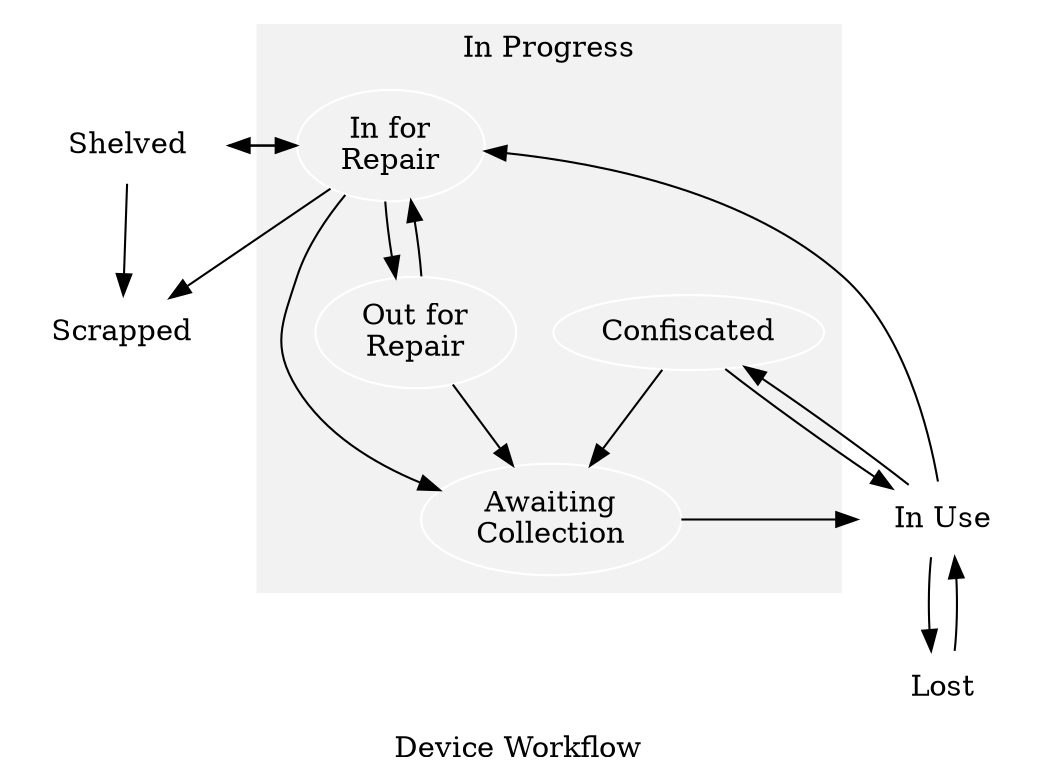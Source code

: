 digraph G {
	graph [overlap=false];
	label="Device Workflow";
	node [color=white];

	shelf [label="Shelved"];
	lost [label="Lost"];
	use [label="In Use"];
	scrap [label="Scrapped"];


	subgraph cluster0 {
		style=filled;
		color=grey95
		ac [label="Awaiting\nCollection"];
		con [label="Confiscated"];
		in [label="In for\nRepair"];
		out [label="Out for\nRepair"];
		con -> ac;
		in -> out -> ac;
		out -> in;
		label="In Progress";
	}

	use -> lost;
	lost -> use;
	use -> in;
	ac -> use;
	use -> con;
	con -> use;
	in -> shelf;
	in -> scrap;
	in -> ac;
	shelf -> in;
	shelf -> scrap;

}
